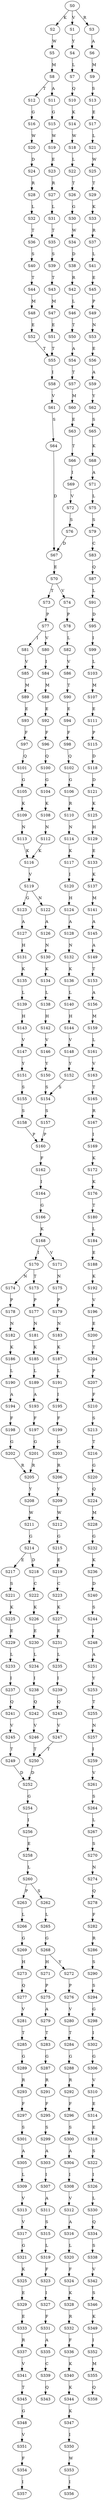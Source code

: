 strict digraph  {
	S0 -> S1 [ label = V ];
	S0 -> S2 [ label = K ];
	S0 -> S3 [ label = R ];
	S1 -> S4 [ label = Y ];
	S2 -> S5 [ label = W ];
	S3 -> S6 [ label = A ];
	S4 -> S7 [ label = L ];
	S5 -> S8 [ label = M ];
	S6 -> S9 [ label = M ];
	S7 -> S10 [ label = Q ];
	S8 -> S11 [ label = A ];
	S8 -> S12 [ label = T ];
	S9 -> S13 [ label = S ];
	S10 -> S14 [ label = K ];
	S11 -> S15 [ label = G ];
	S12 -> S16 [ label = G ];
	S13 -> S17 [ label = E ];
	S14 -> S18 [ label = W ];
	S15 -> S19 [ label = W ];
	S16 -> S20 [ label = W ];
	S17 -> S21 [ label = L ];
	S18 -> S22 [ label = L ];
	S19 -> S23 [ label = E ];
	S20 -> S24 [ label = D ];
	S21 -> S25 [ label = W ];
	S22 -> S26 [ label = T ];
	S23 -> S27 [ label = R ];
	S24 -> S28 [ label = R ];
	S25 -> S29 [ label = T ];
	S26 -> S30 [ label = G ];
	S27 -> S31 [ label = L ];
	S28 -> S32 [ label = L ];
	S29 -> S33 [ label = K ];
	S30 -> S34 [ label = W ];
	S31 -> S35 [ label = T ];
	S32 -> S36 [ label = T ];
	S33 -> S37 [ label = R ];
	S34 -> S38 [ label = D ];
	S35 -> S39 [ label = S ];
	S36 -> S40 [ label = S ];
	S37 -> S41 [ label = L ];
	S38 -> S42 [ label = R ];
	S39 -> S43 [ label = T ];
	S40 -> S44 [ label = T ];
	S41 -> S45 [ label = E ];
	S42 -> S46 [ label = L ];
	S43 -> S47 [ label = M ];
	S44 -> S48 [ label = M ];
	S45 -> S49 [ label = P ];
	S46 -> S50 [ label = T ];
	S47 -> S51 [ label = E ];
	S48 -> S52 [ label = E ];
	S49 -> S53 [ label = N ];
	S50 -> S54 [ label = A ];
	S51 -> S55 [ label = T ];
	S52 -> S55 [ label = T ];
	S53 -> S56 [ label = E ];
	S54 -> S57 [ label = T ];
	S55 -> S58 [ label = I ];
	S56 -> S59 [ label = A ];
	S57 -> S60 [ label = M ];
	S58 -> S61 [ label = V ];
	S59 -> S62 [ label = Y ];
	S60 -> S63 [ label = E ];
	S61 -> S64 [ label = S ];
	S62 -> S65 [ label = S ];
	S63 -> S66 [ label = T ];
	S64 -> S67 [ label = D ];
	S65 -> S68 [ label = K ];
	S66 -> S69 [ label = I ];
	S67 -> S70 [ label = E ];
	S68 -> S71 [ label = A ];
	S69 -> S72 [ label = V ];
	S70 -> S73 [ label = T ];
	S70 -> S74 [ label = V ];
	S71 -> S75 [ label = L ];
	S72 -> S76 [ label = S ];
	S73 -> S77 [ label = P ];
	S74 -> S78 [ label = P ];
	S75 -> S79 [ label = S ];
	S76 -> S67 [ label = D ];
	S77 -> S80 [ label = V ];
	S77 -> S81 [ label = I ];
	S78 -> S82 [ label = L ];
	S79 -> S83 [ label = C ];
	S80 -> S84 [ label = I ];
	S81 -> S85 [ label = V ];
	S82 -> S86 [ label = V ];
	S83 -> S87 [ label = Q ];
	S84 -> S88 [ label = M ];
	S85 -> S89 [ label = M ];
	S86 -> S90 [ label = T ];
	S87 -> S91 [ label = L ];
	S88 -> S92 [ label = E ];
	S89 -> S93 [ label = E ];
	S90 -> S94 [ label = E ];
	S91 -> S95 [ label = D ];
	S92 -> S96 [ label = F ];
	S93 -> S97 [ label = F ];
	S94 -> S98 [ label = F ];
	S95 -> S99 [ label = I ];
	S96 -> S100 [ label = Q ];
	S97 -> S101 [ label = Q ];
	S98 -> S102 [ label = Q ];
	S99 -> S103 [ label = L ];
	S100 -> S104 [ label = G ];
	S101 -> S105 [ label = G ];
	S102 -> S106 [ label = G ];
	S103 -> S107 [ label = M ];
	S104 -> S108 [ label = K ];
	S105 -> S109 [ label = K ];
	S106 -> S110 [ label = R ];
	S107 -> S111 [ label = E ];
	S108 -> S112 [ label = N ];
	S109 -> S113 [ label = N ];
	S110 -> S114 [ label = N ];
	S111 -> S115 [ label = P ];
	S112 -> S116 [ label = K ];
	S113 -> S116 [ label = K ];
	S114 -> S117 [ label = K ];
	S115 -> S118 [ label = D ];
	S116 -> S119 [ label = V ];
	S117 -> S120 [ label = I ];
	S118 -> S121 [ label = D ];
	S119 -> S122 [ label = N ];
	S119 -> S123 [ label = G ];
	S120 -> S124 [ label = H ];
	S121 -> S125 [ label = K ];
	S122 -> S126 [ label = A ];
	S123 -> S127 [ label = A ];
	S124 -> S128 [ label = A ];
	S125 -> S129 [ label = H ];
	S126 -> S130 [ label = N ];
	S127 -> S131 [ label = H ];
	S128 -> S132 [ label = N ];
	S129 -> S133 [ label = E ];
	S130 -> S134 [ label = K ];
	S131 -> S135 [ label = K ];
	S132 -> S136 [ label = K ];
	S133 -> S137 [ label = K ];
	S134 -> S138 [ label = L ];
	S135 -> S139 [ label = L ];
	S136 -> S140 [ label = L ];
	S137 -> S141 [ label = M ];
	S138 -> S142 [ label = H ];
	S139 -> S143 [ label = H ];
	S140 -> S144 [ label = H ];
	S141 -> S145 [ label = A ];
	S142 -> S146 [ label = V ];
	S143 -> S147 [ label = V ];
	S144 -> S148 [ label = V ];
	S145 -> S149 [ label = A ];
	S146 -> S150 [ label = Y ];
	S147 -> S151 [ label = Y ];
	S148 -> S152 [ label = Y ];
	S149 -> S153 [ label = T ];
	S150 -> S154 [ label = S ];
	S151 -> S155 [ label = S ];
	S152 -> S154 [ label = S ];
	S153 -> S156 [ label = A ];
	S154 -> S157 [ label = S ];
	S155 -> S158 [ label = S ];
	S156 -> S159 [ label = M ];
	S157 -> S160 [ label = P ];
	S158 -> S160 [ label = P ];
	S159 -> S161 [ label = L ];
	S160 -> S162 [ label = F ];
	S161 -> S163 [ label = V ];
	S162 -> S164 [ label = I ];
	S163 -> S165 [ label = T ];
	S164 -> S166 [ label = G ];
	S165 -> S167 [ label = R ];
	S166 -> S168 [ label = K ];
	S167 -> S169 [ label = I ];
	S168 -> S170 [ label = I ];
	S168 -> S171 [ label = V ];
	S169 -> S172 [ label = K ];
	S170 -> S173 [ label = T ];
	S170 -> S174 [ label = N ];
	S171 -> S175 [ label = N ];
	S172 -> S176 [ label = K ];
	S173 -> S177 [ label = P ];
	S174 -> S178 [ label = P ];
	S175 -> S179 [ label = P ];
	S176 -> S180 [ label = T ];
	S177 -> S181 [ label = N ];
	S178 -> S182 [ label = N ];
	S179 -> S183 [ label = N ];
	S180 -> S184 [ label = L ];
	S181 -> S185 [ label = K ];
	S182 -> S186 [ label = K ];
	S183 -> S187 [ label = K ];
	S184 -> S188 [ label = E ];
	S185 -> S189 [ label = L ];
	S186 -> S190 [ label = L ];
	S187 -> S191 [ label = L ];
	S188 -> S192 [ label = K ];
	S189 -> S193 [ label = A ];
	S190 -> S194 [ label = A ];
	S191 -> S195 [ label = I ];
	S192 -> S196 [ label = V ];
	S193 -> S197 [ label = F ];
	S194 -> S198 [ label = F ];
	S195 -> S199 [ label = F ];
	S196 -> S200 [ label = E ];
	S197 -> S201 [ label = G ];
	S198 -> S202 [ label = G ];
	S199 -> S203 [ label = G ];
	S200 -> S204 [ label = T ];
	S201 -> S205 [ label = R ];
	S202 -> S205 [ label = R ];
	S203 -> S206 [ label = R ];
	S204 -> S207 [ label = P ];
	S205 -> S208 [ label = Y ];
	S206 -> S209 [ label = Y ];
	S207 -> S210 [ label = F ];
	S208 -> S211 [ label = W ];
	S209 -> S212 [ label = W ];
	S210 -> S213 [ label = S ];
	S211 -> S214 [ label = G ];
	S212 -> S215 [ label = G ];
	S213 -> S216 [ label = T ];
	S214 -> S217 [ label = E ];
	S214 -> S218 [ label = D ];
	S215 -> S219 [ label = E ];
	S216 -> S220 [ label = G ];
	S217 -> S221 [ label = S ];
	S218 -> S222 [ label = C ];
	S219 -> S223 [ label = C ];
	S220 -> S224 [ label = Q ];
	S221 -> S225 [ label = K ];
	S222 -> S226 [ label = K ];
	S223 -> S227 [ label = K ];
	S224 -> S228 [ label = M ];
	S225 -> S229 [ label = E ];
	S226 -> S230 [ label = E ];
	S227 -> S231 [ label = E ];
	S228 -> S232 [ label = G ];
	S229 -> S233 [ label = L ];
	S230 -> S234 [ label = L ];
	S231 -> S235 [ label = L ];
	S232 -> S236 [ label = K ];
	S233 -> S237 [ label = I ];
	S234 -> S238 [ label = I ];
	S235 -> S239 [ label = I ];
	S236 -> S240 [ label = D ];
	S237 -> S241 [ label = Q ];
	S238 -> S242 [ label = Q ];
	S239 -> S243 [ label = Q ];
	S240 -> S244 [ label = S ];
	S241 -> S245 [ label = V ];
	S242 -> S246 [ label = V ];
	S243 -> S247 [ label = V ];
	S244 -> S248 [ label = I ];
	S245 -> S249 [ label = T ];
	S246 -> S250 [ label = T ];
	S247 -> S250 [ label = T ];
	S248 -> S251 [ label = A ];
	S249 -> S252 [ label = D ];
	S250 -> S252 [ label = D ];
	S251 -> S253 [ label = Y ];
	S252 -> S254 [ label = G ];
	S253 -> S255 [ label = T ];
	S254 -> S256 [ label = I ];
	S255 -> S257 [ label = N ];
	S256 -> S258 [ label = E ];
	S257 -> S259 [ label = I ];
	S258 -> S260 [ label = L ];
	S259 -> S261 [ label = V ];
	S260 -> S262 [ label = S ];
	S260 -> S263 [ label = P ];
	S261 -> S264 [ label = S ];
	S262 -> S265 [ label = L ];
	S263 -> S266 [ label = L ];
	S264 -> S267 [ label = L ];
	S265 -> S268 [ label = G ];
	S266 -> S269 [ label = G ];
	S267 -> S270 [ label = S ];
	S268 -> S271 [ label = H ];
	S268 -> S272 [ label = Y ];
	S269 -> S273 [ label = H ];
	S270 -> S274 [ label = N ];
	S271 -> S275 [ label = P ];
	S272 -> S276 [ label = P ];
	S273 -> S277 [ label = Q ];
	S274 -> S278 [ label = Q ];
	S275 -> S279 [ label = A ];
	S276 -> S280 [ label = V ];
	S277 -> S281 [ label = V ];
	S278 -> S282 [ label = F ];
	S279 -> S283 [ label = T ];
	S280 -> S284 [ label = T ];
	S281 -> S285 [ label = T ];
	S282 -> S286 [ label = R ];
	S283 -> S287 [ label = G ];
	S284 -> S288 [ label = G ];
	S285 -> S289 [ label = G ];
	S286 -> S290 [ label = S ];
	S287 -> S291 [ label = R ];
	S288 -> S292 [ label = R ];
	S289 -> S293 [ label = R ];
	S290 -> S294 [ label = S ];
	S291 -> S295 [ label = F ];
	S292 -> S296 [ label = F ];
	S293 -> S297 [ label = F ];
	S294 -> S298 [ label = G ];
	S295 -> S299 [ label = S ];
	S296 -> S300 [ label = S ];
	S297 -> S301 [ label = S ];
	S298 -> S302 [ label = I ];
	S299 -> S303 [ label = A ];
	S300 -> S304 [ label = A ];
	S301 -> S305 [ label = A ];
	S302 -> S306 [ label = G ];
	S303 -> S307 [ label = I ];
	S304 -> S308 [ label = I ];
	S305 -> S309 [ label = L ];
	S306 -> S310 [ label = V ];
	S307 -> S311 [ label = A ];
	S308 -> S312 [ label = V ];
	S309 -> S313 [ label = V ];
	S310 -> S314 [ label = E ];
	S311 -> S315 [ label = S ];
	S312 -> S316 [ label = A ];
	S313 -> S317 [ label = V ];
	S314 -> S318 [ label = E ];
	S315 -> S319 [ label = L ];
	S316 -> S320 [ label = L ];
	S317 -> S321 [ label = G ];
	S318 -> S322 [ label = S ];
	S319 -> S323 [ label = F ];
	S320 -> S324 [ label = F ];
	S321 -> S325 [ label = K ];
	S322 -> S326 [ label = I ];
	S323 -> S327 [ label = I ];
	S324 -> S328 [ label = K ];
	S325 -> S329 [ label = E ];
	S326 -> S330 [ label = L ];
	S327 -> S331 [ label = F ];
	S328 -> S332 [ label = R ];
	S329 -> S333 [ label = E ];
	S330 -> S334 [ label = Q ];
	S331 -> S335 [ label = A ];
	S332 -> S336 [ label = F ];
	S333 -> S337 [ label = R ];
	S334 -> S338 [ label = S ];
	S335 -> S339 [ label = C ];
	S336 -> S340 [ label = K ];
	S337 -> S341 [ label = V ];
	S338 -> S342 [ label = V ];
	S339 -> S343 [ label = Q ];
	S340 -> S344 [ label = K ];
	S341 -> S345 [ label = T ];
	S342 -> S346 [ label = S ];
	S344 -> S347 [ label = K ];
	S345 -> S348 [ label = G ];
	S346 -> S349 [ label = K ];
	S347 -> S350 [ label = I ];
	S348 -> S351 [ label = V ];
	S349 -> S352 [ label = I ];
	S350 -> S353 [ label = W ];
	S351 -> S354 [ label = F ];
	S352 -> S355 [ label = M ];
	S353 -> S356 [ label = I ];
	S354 -> S357 [ label = I ];
	S355 -> S358 [ label = Q ];
}
